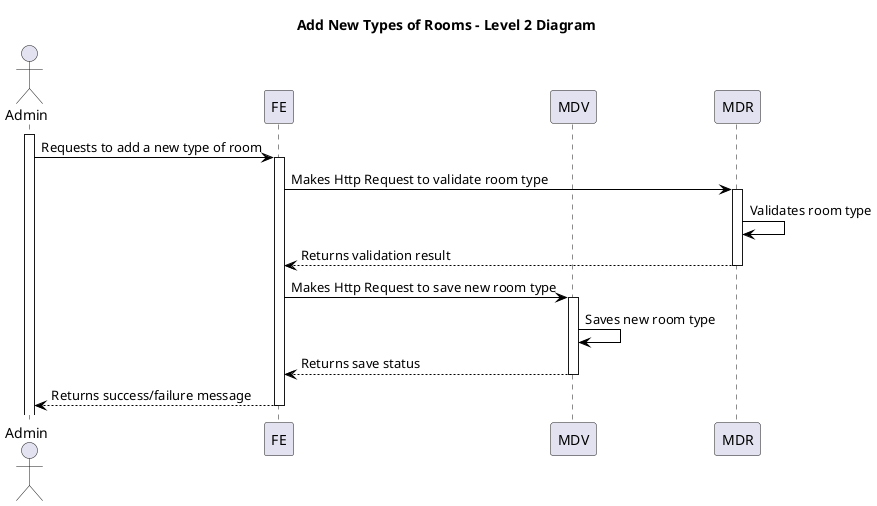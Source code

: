 @startuml add_room_types_level_2

title Add New Types of Rooms - Level 2 Diagram

hide empty members

skinparam class {
    BackgroundColor<<valueObject>> #D6EAF8
    BackgroundColor<<root>> #FDEBD0
    BackgroundColor<<service>> #D1F2EB
    BackgroundColor #FEF9E7
    ArrowColor Black
}

skinparam package {
    BackgroundColor #EBF5FB
}

actor Admin as A
participant FE as FE
participant MDV as MDV
participant MDR as MDR

activate A
A -> FE: Requests to add a new type of room
activate FE
FE -> MDR: Makes Http Request to validate room type
activate MDR
MDR -> MDR: Validates room type
MDR --> FE: Returns validation result
deactivate MDR
FE -> MDV: Makes Http Request to save new room type
activate MDV
MDV -> MDV: Saves new room type
MDV --> FE: Returns save status
deactivate MDV
FE --> A: Returns success/failure message
deactivate FE

@enduml